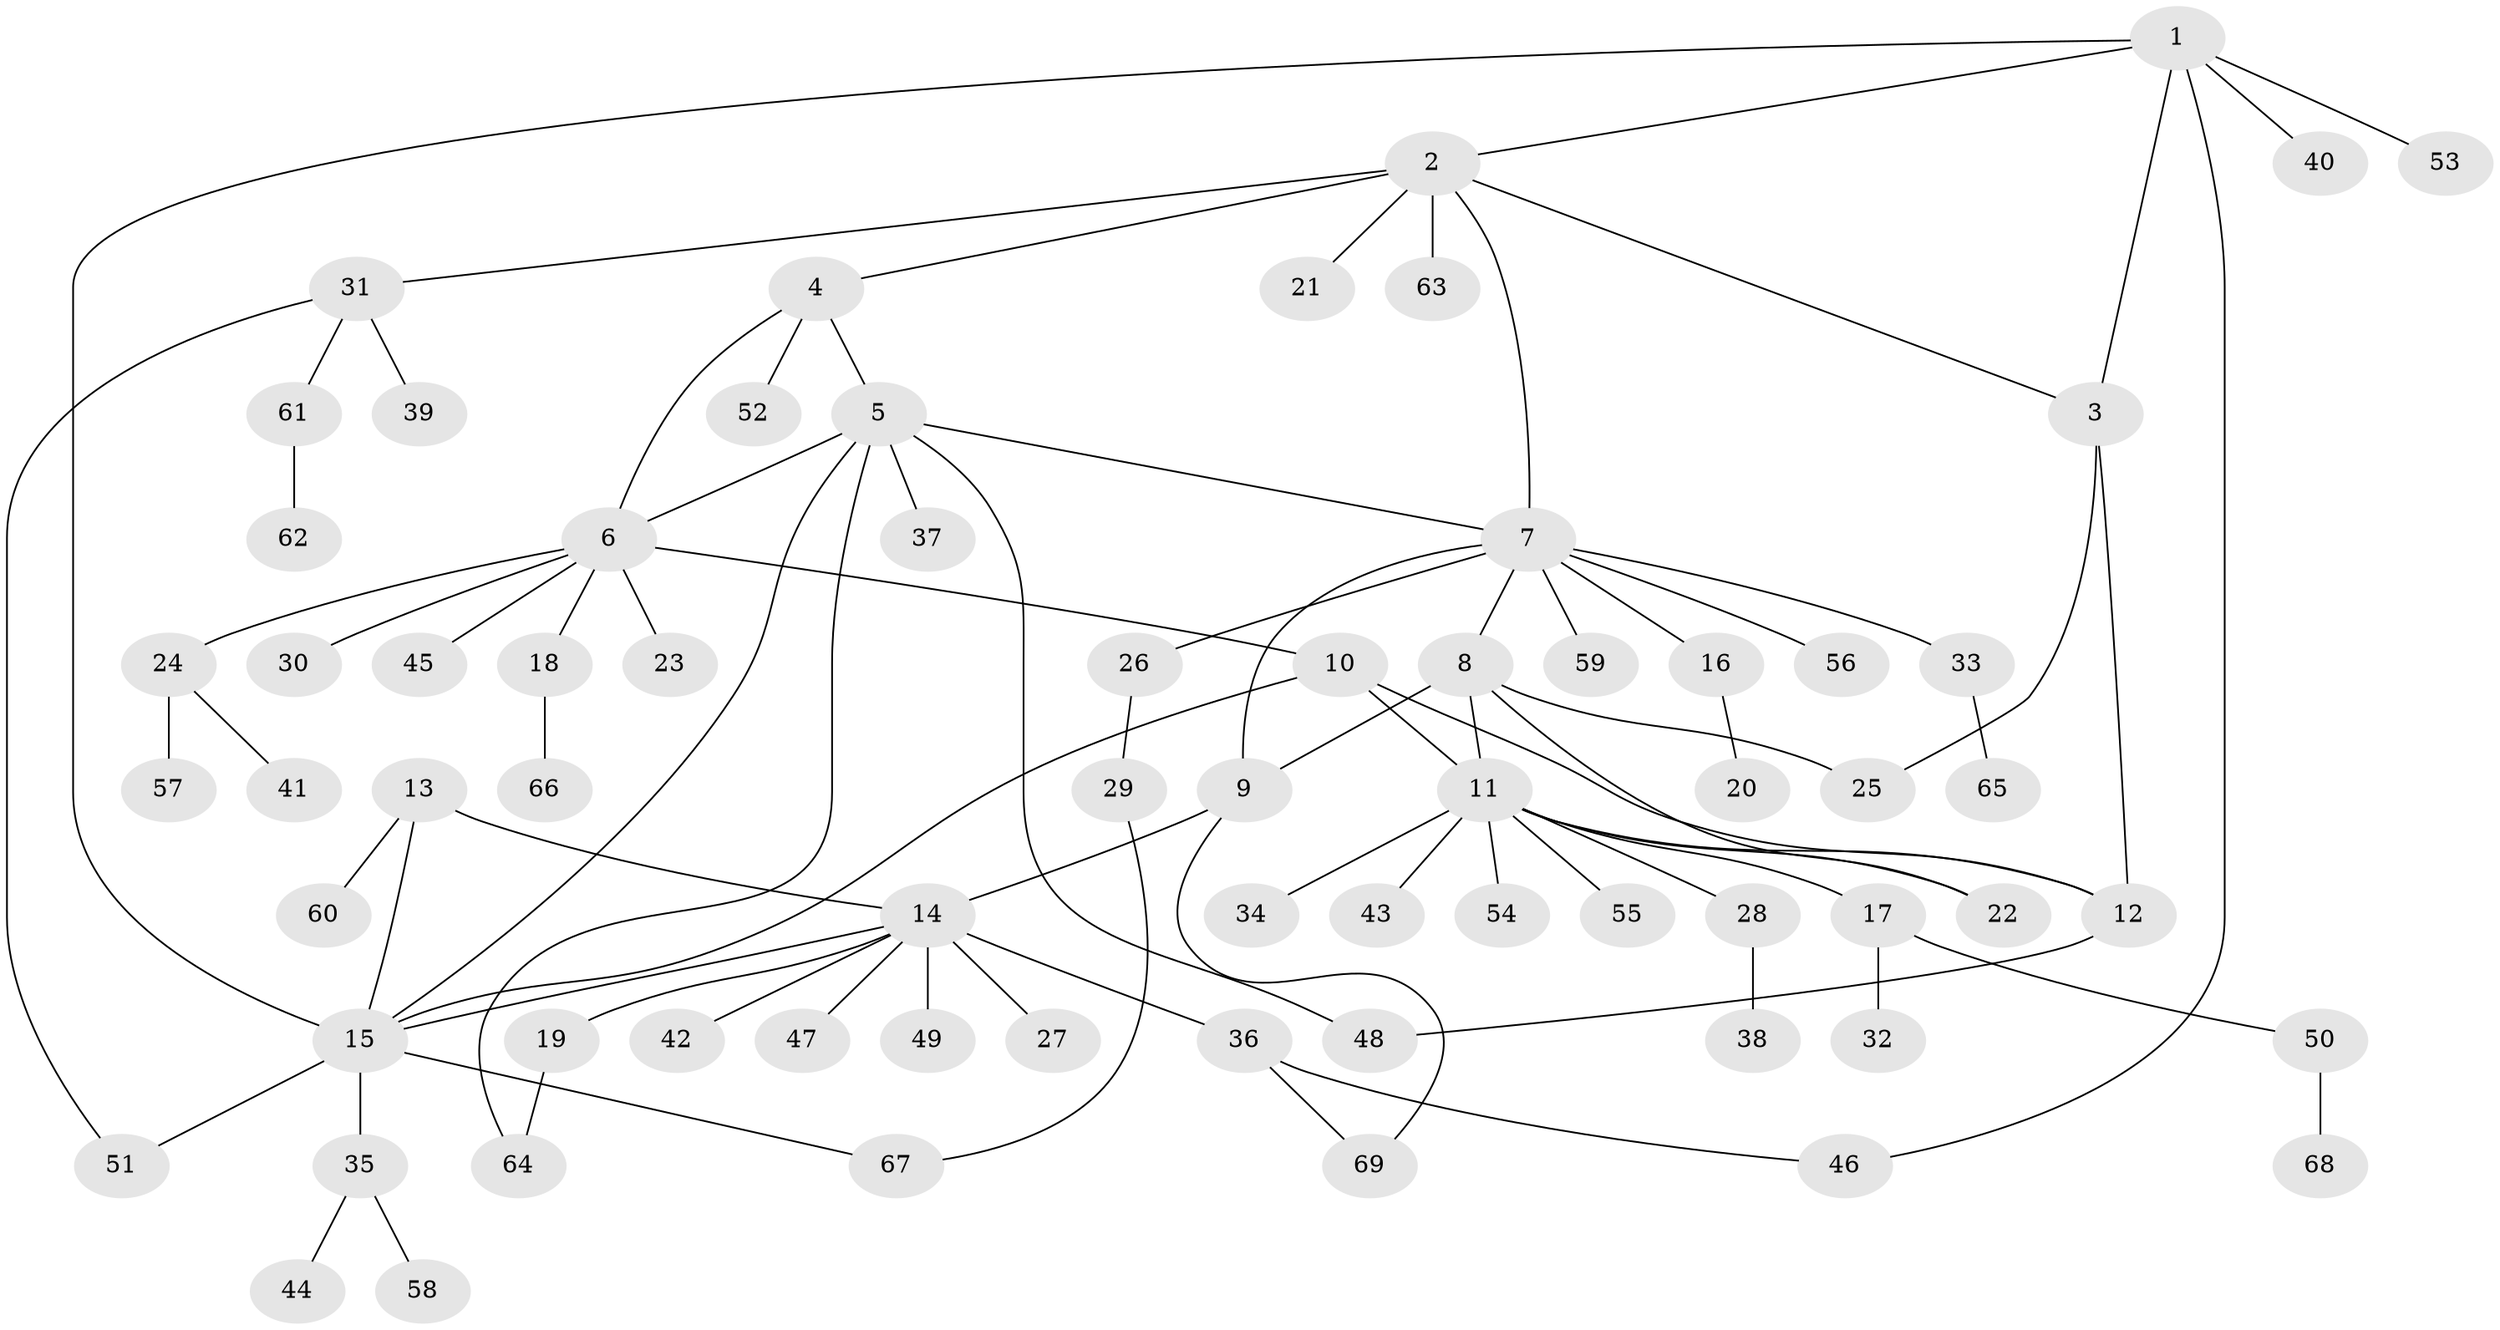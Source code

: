 // Generated by graph-tools (version 1.1) at 2025/02/03/09/25 03:02:40]
// undirected, 69 vertices, 87 edges
graph export_dot {
graph [start="1"]
  node [color=gray90,style=filled];
  1;
  2;
  3;
  4;
  5;
  6;
  7;
  8;
  9;
  10;
  11;
  12;
  13;
  14;
  15;
  16;
  17;
  18;
  19;
  20;
  21;
  22;
  23;
  24;
  25;
  26;
  27;
  28;
  29;
  30;
  31;
  32;
  33;
  34;
  35;
  36;
  37;
  38;
  39;
  40;
  41;
  42;
  43;
  44;
  45;
  46;
  47;
  48;
  49;
  50;
  51;
  52;
  53;
  54;
  55;
  56;
  57;
  58;
  59;
  60;
  61;
  62;
  63;
  64;
  65;
  66;
  67;
  68;
  69;
  1 -- 2;
  1 -- 3;
  1 -- 15;
  1 -- 40;
  1 -- 46;
  1 -- 53;
  2 -- 3;
  2 -- 4;
  2 -- 7;
  2 -- 21;
  2 -- 31;
  2 -- 63;
  3 -- 12;
  3 -- 25;
  4 -- 5;
  4 -- 6;
  4 -- 52;
  5 -- 6;
  5 -- 7;
  5 -- 15;
  5 -- 37;
  5 -- 48;
  5 -- 64;
  6 -- 10;
  6 -- 18;
  6 -- 23;
  6 -- 24;
  6 -- 30;
  6 -- 45;
  7 -- 8;
  7 -- 9;
  7 -- 16;
  7 -- 26;
  7 -- 33;
  7 -- 56;
  7 -- 59;
  8 -- 9;
  8 -- 11;
  8 -- 22;
  8 -- 25;
  9 -- 14;
  9 -- 69;
  10 -- 11;
  10 -- 12;
  10 -- 15;
  11 -- 12;
  11 -- 17;
  11 -- 22;
  11 -- 28;
  11 -- 34;
  11 -- 43;
  11 -- 54;
  11 -- 55;
  12 -- 48;
  13 -- 14;
  13 -- 15;
  13 -- 60;
  14 -- 15;
  14 -- 19;
  14 -- 27;
  14 -- 36;
  14 -- 42;
  14 -- 47;
  14 -- 49;
  15 -- 35;
  15 -- 51;
  15 -- 67;
  16 -- 20;
  17 -- 32;
  17 -- 50;
  18 -- 66;
  19 -- 64;
  24 -- 41;
  24 -- 57;
  26 -- 29;
  28 -- 38;
  29 -- 67;
  31 -- 39;
  31 -- 51;
  31 -- 61;
  33 -- 65;
  35 -- 44;
  35 -- 58;
  36 -- 46;
  36 -- 69;
  50 -- 68;
  61 -- 62;
}
